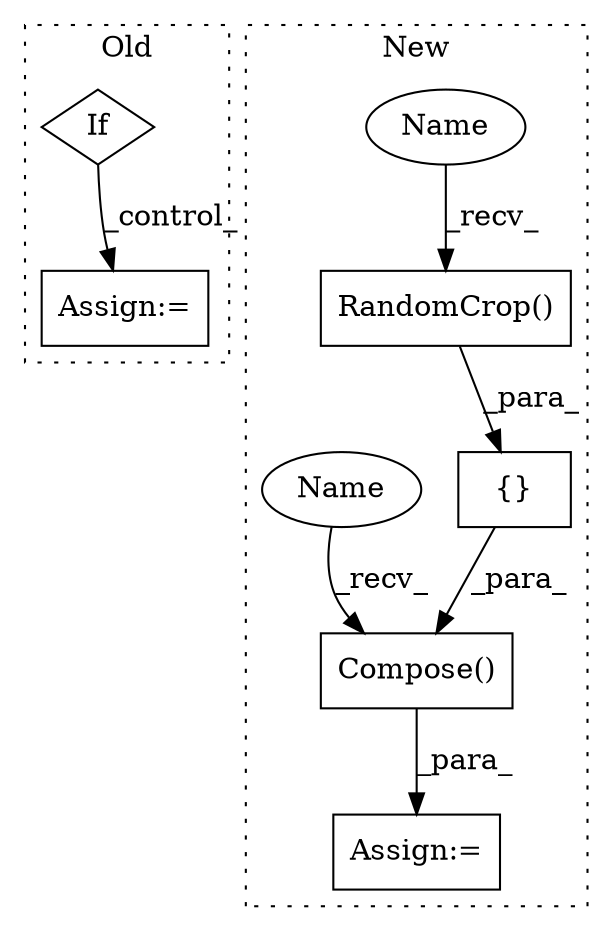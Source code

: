 digraph G {
subgraph cluster0 {
1 [label="If" a="96" s="3022" l="3" shape="diamond"];
3 [label="Assign:=" a="68" s="3056" l="3" shape="box"];
label = "Old";
style="dotted";
}
subgraph cluster1 {
2 [label="RandomCrop()" a="75" s="3260,3288" l="22,1" shape="box"];
4 [label="{}" a="59" s="3202,3336" l="14,0" shape="box"];
5 [label="Compose()" a="75" s="3183,3337" l="19,1" shape="box"];
6 [label="Assign:=" a="68" s="3180" l="3" shape="box"];
7 [label="Name" a="87" s="3260" l="10" shape="ellipse"];
8 [label="Name" a="87" s="3183" l="10" shape="ellipse"];
label = "New";
style="dotted";
}
1 -> 3 [label="_control_"];
2 -> 4 [label="_para_"];
4 -> 5 [label="_para_"];
5 -> 6 [label="_para_"];
7 -> 2 [label="_recv_"];
8 -> 5 [label="_recv_"];
}
